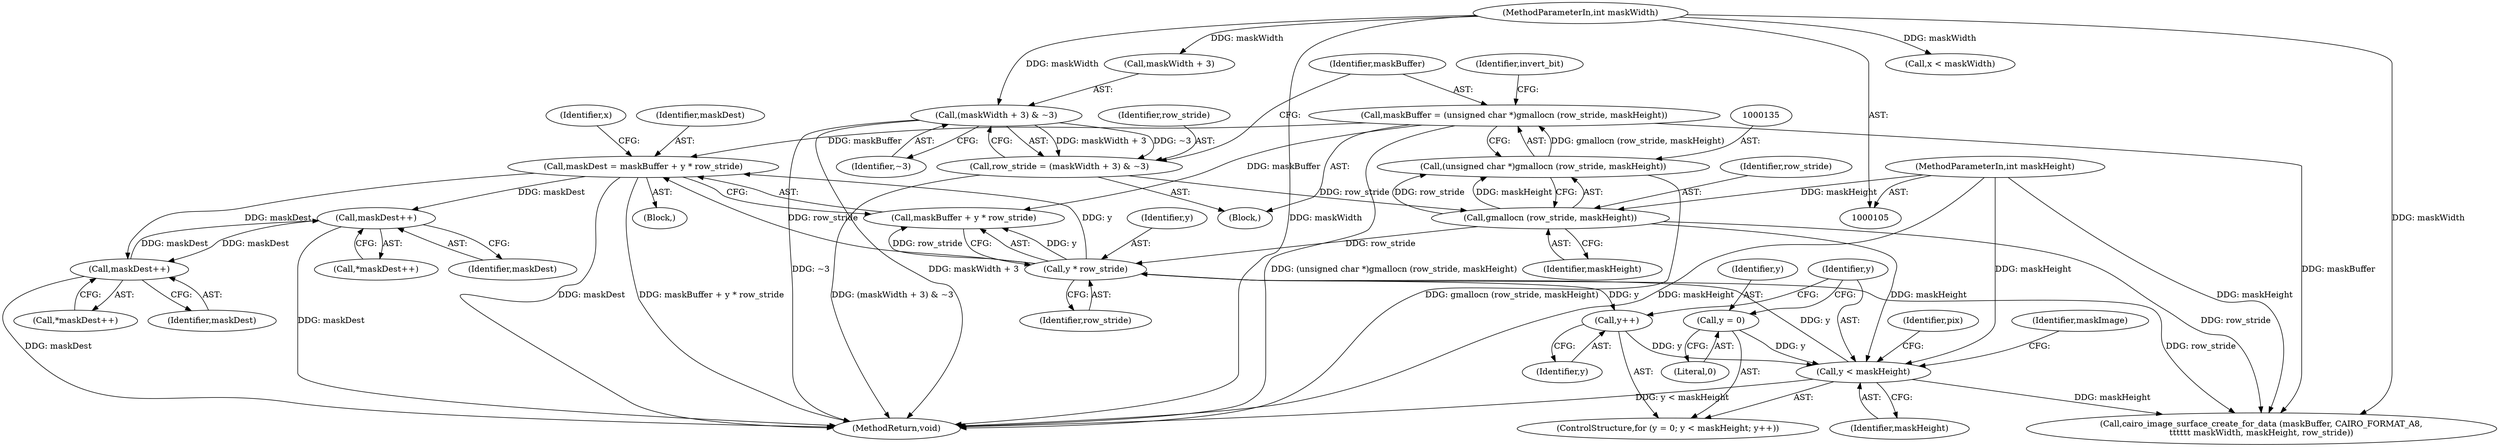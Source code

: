 digraph "0_poppler_7b2d314a61fd0e12f47c62996cb49ec0d1ba747a_2@integer" {
"1000165" [label="(Call,maskDest = maskBuffer + y * row_stride)"];
"1000132" [label="(Call,maskBuffer = (unsigned char *)gmallocn (row_stride, maskHeight))"];
"1000134" [label="(Call,(unsigned char *)gmallocn (row_stride, maskHeight))"];
"1000136" [label="(Call,gmallocn (row_stride, maskHeight))"];
"1000124" [label="(Call,row_stride = (maskWidth + 3) & ~3)"];
"1000126" [label="(Call,(maskWidth + 3) & ~3)"];
"1000113" [label="(MethodParameterIn,int maskWidth)"];
"1000114" [label="(MethodParameterIn,int maskHeight)"];
"1000169" [label="(Call,y * row_stride)"];
"1000156" [label="(Call,y < maskHeight)"];
"1000159" [label="(Call,y++)"];
"1000153" [label="(Call,y = 0)"];
"1000190" [label="(Call,maskDest++)"];
"1000196" [label="(Call,maskDest++)"];
"1000157" [label="(Identifier,y)"];
"1000154" [label="(Identifier,y)"];
"1000195" [label="(Call,*maskDest++)"];
"1000138" [label="(Identifier,maskHeight)"];
"1000363" [label="(MethodReturn,void)"];
"1000200" [label="(Identifier,maskImage)"];
"1000153" [label="(Call,y = 0)"];
"1000156" [label="(Call,y < maskHeight)"];
"1000163" [label="(Identifier,pix)"];
"1000155" [label="(Literal,0)"];
"1000136" [label="(Call,gmallocn (row_stride, maskHeight))"];
"1000170" [label="(Identifier,y)"];
"1000161" [label="(Block,)"];
"1000176" [label="(Call,x < maskWidth)"];
"1000113" [label="(MethodParameterIn,int maskWidth)"];
"1000147" [label="(Identifier,invert_bit)"];
"1000160" [label="(Identifier,y)"];
"1000174" [label="(Identifier,x)"];
"1000169" [label="(Call,y * row_stride)"];
"1000165" [label="(Call,maskDest = maskBuffer + y * row_stride)"];
"1000133" [label="(Identifier,maskBuffer)"];
"1000134" [label="(Call,(unsigned char *)gmallocn (row_stride, maskHeight))"];
"1000197" [label="(Identifier,maskDest)"];
"1000189" [label="(Call,*maskDest++)"];
"1000152" [label="(ControlStructure,for (y = 0; y < maskHeight; y++))"];
"1000126" [label="(Call,(maskWidth + 3) & ~3)"];
"1000196" [label="(Call,maskDest++)"];
"1000201" [label="(Call,cairo_image_surface_create_for_data (maskBuffer, CAIRO_FORMAT_A8,\n\t\t\t\t\t\t maskWidth, maskHeight, row_stride))"];
"1000132" [label="(Call,maskBuffer = (unsigned char *)gmallocn (row_stride, maskHeight))"];
"1000125" [label="(Identifier,row_stride)"];
"1000116" [label="(Block,)"];
"1000158" [label="(Identifier,maskHeight)"];
"1000167" [label="(Call,maskBuffer + y * row_stride)"];
"1000137" [label="(Identifier,row_stride)"];
"1000127" [label="(Call,maskWidth + 3)"];
"1000191" [label="(Identifier,maskDest)"];
"1000114" [label="(MethodParameterIn,int maskHeight)"];
"1000171" [label="(Identifier,row_stride)"];
"1000130" [label="(Identifier,~3)"];
"1000166" [label="(Identifier,maskDest)"];
"1000159" [label="(Call,y++)"];
"1000190" [label="(Call,maskDest++)"];
"1000124" [label="(Call,row_stride = (maskWidth + 3) & ~3)"];
"1000165" -> "1000161"  [label="AST: "];
"1000165" -> "1000167"  [label="CFG: "];
"1000166" -> "1000165"  [label="AST: "];
"1000167" -> "1000165"  [label="AST: "];
"1000174" -> "1000165"  [label="CFG: "];
"1000165" -> "1000363"  [label="DDG: maskDest"];
"1000165" -> "1000363"  [label="DDG: maskBuffer + y * row_stride"];
"1000132" -> "1000165"  [label="DDG: maskBuffer"];
"1000169" -> "1000165"  [label="DDG: y"];
"1000169" -> "1000165"  [label="DDG: row_stride"];
"1000165" -> "1000190"  [label="DDG: maskDest"];
"1000165" -> "1000196"  [label="DDG: maskDest"];
"1000132" -> "1000116"  [label="AST: "];
"1000132" -> "1000134"  [label="CFG: "];
"1000133" -> "1000132"  [label="AST: "];
"1000134" -> "1000132"  [label="AST: "];
"1000147" -> "1000132"  [label="CFG: "];
"1000132" -> "1000363"  [label="DDG: (unsigned char *)gmallocn (row_stride, maskHeight)"];
"1000134" -> "1000132"  [label="DDG: gmallocn (row_stride, maskHeight)"];
"1000132" -> "1000167"  [label="DDG: maskBuffer"];
"1000132" -> "1000201"  [label="DDG: maskBuffer"];
"1000134" -> "1000136"  [label="CFG: "];
"1000135" -> "1000134"  [label="AST: "];
"1000136" -> "1000134"  [label="AST: "];
"1000134" -> "1000363"  [label="DDG: gmallocn (row_stride, maskHeight)"];
"1000136" -> "1000134"  [label="DDG: row_stride"];
"1000136" -> "1000134"  [label="DDG: maskHeight"];
"1000136" -> "1000138"  [label="CFG: "];
"1000137" -> "1000136"  [label="AST: "];
"1000138" -> "1000136"  [label="AST: "];
"1000124" -> "1000136"  [label="DDG: row_stride"];
"1000114" -> "1000136"  [label="DDG: maskHeight"];
"1000136" -> "1000156"  [label="DDG: maskHeight"];
"1000136" -> "1000169"  [label="DDG: row_stride"];
"1000136" -> "1000201"  [label="DDG: row_stride"];
"1000124" -> "1000116"  [label="AST: "];
"1000124" -> "1000126"  [label="CFG: "];
"1000125" -> "1000124"  [label="AST: "];
"1000126" -> "1000124"  [label="AST: "];
"1000133" -> "1000124"  [label="CFG: "];
"1000124" -> "1000363"  [label="DDG: (maskWidth + 3) & ~3"];
"1000126" -> "1000124"  [label="DDG: maskWidth + 3"];
"1000126" -> "1000124"  [label="DDG: ~3"];
"1000126" -> "1000130"  [label="CFG: "];
"1000127" -> "1000126"  [label="AST: "];
"1000130" -> "1000126"  [label="AST: "];
"1000126" -> "1000363"  [label="DDG: ~3"];
"1000126" -> "1000363"  [label="DDG: maskWidth + 3"];
"1000113" -> "1000126"  [label="DDG: maskWidth"];
"1000113" -> "1000105"  [label="AST: "];
"1000113" -> "1000363"  [label="DDG: maskWidth"];
"1000113" -> "1000127"  [label="DDG: maskWidth"];
"1000113" -> "1000176"  [label="DDG: maskWidth"];
"1000113" -> "1000201"  [label="DDG: maskWidth"];
"1000114" -> "1000105"  [label="AST: "];
"1000114" -> "1000363"  [label="DDG: maskHeight"];
"1000114" -> "1000156"  [label="DDG: maskHeight"];
"1000114" -> "1000201"  [label="DDG: maskHeight"];
"1000169" -> "1000167"  [label="AST: "];
"1000169" -> "1000171"  [label="CFG: "];
"1000170" -> "1000169"  [label="AST: "];
"1000171" -> "1000169"  [label="AST: "];
"1000167" -> "1000169"  [label="CFG: "];
"1000169" -> "1000159"  [label="DDG: y"];
"1000169" -> "1000167"  [label="DDG: y"];
"1000169" -> "1000167"  [label="DDG: row_stride"];
"1000156" -> "1000169"  [label="DDG: y"];
"1000169" -> "1000201"  [label="DDG: row_stride"];
"1000156" -> "1000152"  [label="AST: "];
"1000156" -> "1000158"  [label="CFG: "];
"1000157" -> "1000156"  [label="AST: "];
"1000158" -> "1000156"  [label="AST: "];
"1000163" -> "1000156"  [label="CFG: "];
"1000200" -> "1000156"  [label="CFG: "];
"1000156" -> "1000363"  [label="DDG: y < maskHeight"];
"1000159" -> "1000156"  [label="DDG: y"];
"1000153" -> "1000156"  [label="DDG: y"];
"1000156" -> "1000201"  [label="DDG: maskHeight"];
"1000159" -> "1000152"  [label="AST: "];
"1000159" -> "1000160"  [label="CFG: "];
"1000160" -> "1000159"  [label="AST: "];
"1000157" -> "1000159"  [label="CFG: "];
"1000153" -> "1000152"  [label="AST: "];
"1000153" -> "1000155"  [label="CFG: "];
"1000154" -> "1000153"  [label="AST: "];
"1000155" -> "1000153"  [label="AST: "];
"1000157" -> "1000153"  [label="CFG: "];
"1000190" -> "1000189"  [label="AST: "];
"1000190" -> "1000191"  [label="CFG: "];
"1000191" -> "1000190"  [label="AST: "];
"1000189" -> "1000190"  [label="CFG: "];
"1000190" -> "1000363"  [label="DDG: maskDest"];
"1000196" -> "1000190"  [label="DDG: maskDest"];
"1000190" -> "1000196"  [label="DDG: maskDest"];
"1000196" -> "1000195"  [label="AST: "];
"1000196" -> "1000197"  [label="CFG: "];
"1000197" -> "1000196"  [label="AST: "];
"1000195" -> "1000196"  [label="CFG: "];
"1000196" -> "1000363"  [label="DDG: maskDest"];
}
